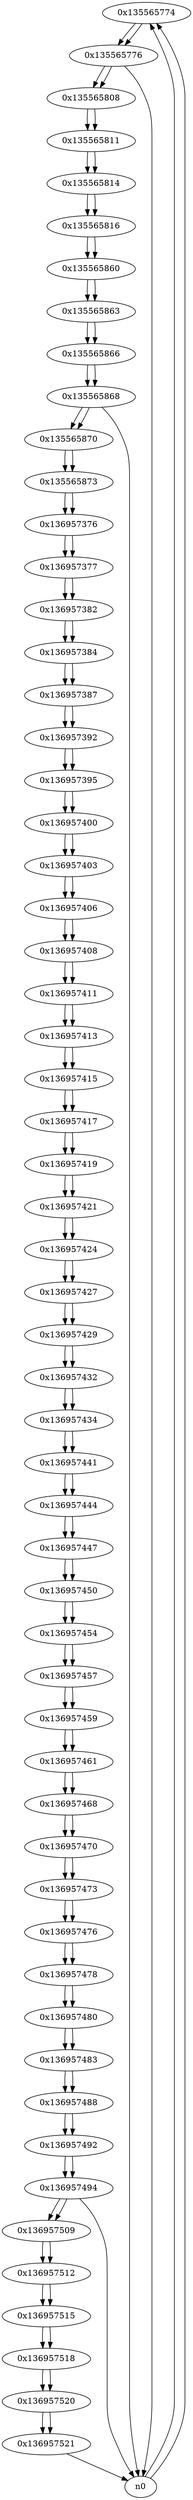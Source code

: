 digraph G{
/* nodes */
  n1 [label="0x135565774"]
  n2 [label="0x135565776"]
  n3 [label="0x135565808"]
  n4 [label="0x135565811"]
  n5 [label="0x135565814"]
  n6 [label="0x135565816"]
  n7 [label="0x135565860"]
  n8 [label="0x135565863"]
  n9 [label="0x135565866"]
  n10 [label="0x135565868"]
  n11 [label="0x135565870"]
  n12 [label="0x135565873"]
  n13 [label="0x136957376"]
  n14 [label="0x136957377"]
  n15 [label="0x136957382"]
  n16 [label="0x136957384"]
  n17 [label="0x136957387"]
  n18 [label="0x136957392"]
  n19 [label="0x136957395"]
  n20 [label="0x136957400"]
  n21 [label="0x136957403"]
  n22 [label="0x136957406"]
  n23 [label="0x136957408"]
  n24 [label="0x136957411"]
  n25 [label="0x136957413"]
  n26 [label="0x136957415"]
  n27 [label="0x136957417"]
  n28 [label="0x136957419"]
  n29 [label="0x136957421"]
  n30 [label="0x136957424"]
  n31 [label="0x136957427"]
  n32 [label="0x136957429"]
  n33 [label="0x136957432"]
  n34 [label="0x136957434"]
  n35 [label="0x136957441"]
  n36 [label="0x136957444"]
  n37 [label="0x136957447"]
  n38 [label="0x136957450"]
  n39 [label="0x136957454"]
  n40 [label="0x136957457"]
  n41 [label="0x136957459"]
  n42 [label="0x136957461"]
  n43 [label="0x136957468"]
  n44 [label="0x136957470"]
  n45 [label="0x136957473"]
  n46 [label="0x136957476"]
  n47 [label="0x136957478"]
  n48 [label="0x136957480"]
  n49 [label="0x136957483"]
  n50 [label="0x136957488"]
  n51 [label="0x136957492"]
  n52 [label="0x136957494"]
  n53 [label="0x136957509"]
  n54 [label="0x136957512"]
  n55 [label="0x136957515"]
  n56 [label="0x136957518"]
  n57 [label="0x136957520"]
  n58 [label="0x136957521"]
/* edges */
n1 -> n2;
n0 -> n1;
n0 -> n1;
n2 -> n3;
n2 -> n0;
n1 -> n2;
n3 -> n4;
n2 -> n3;
n4 -> n5;
n3 -> n4;
n5 -> n6;
n4 -> n5;
n6 -> n7;
n5 -> n6;
n7 -> n8;
n6 -> n7;
n8 -> n9;
n7 -> n8;
n9 -> n10;
n8 -> n9;
n10 -> n11;
n10 -> n0;
n9 -> n10;
n11 -> n12;
n10 -> n11;
n12 -> n13;
n11 -> n12;
n13 -> n14;
n12 -> n13;
n14 -> n15;
n13 -> n14;
n15 -> n16;
n14 -> n15;
n16 -> n17;
n15 -> n16;
n17 -> n18;
n16 -> n17;
n18 -> n19;
n17 -> n18;
n19 -> n20;
n18 -> n19;
n20 -> n21;
n19 -> n20;
n21 -> n22;
n20 -> n21;
n22 -> n23;
n21 -> n22;
n23 -> n24;
n22 -> n23;
n24 -> n25;
n23 -> n24;
n25 -> n26;
n24 -> n25;
n26 -> n27;
n25 -> n26;
n27 -> n28;
n26 -> n27;
n28 -> n29;
n27 -> n28;
n29 -> n30;
n28 -> n29;
n30 -> n31;
n29 -> n30;
n31 -> n32;
n30 -> n31;
n32 -> n33;
n31 -> n32;
n33 -> n34;
n32 -> n33;
n34 -> n35;
n33 -> n34;
n35 -> n36;
n34 -> n35;
n36 -> n37;
n35 -> n36;
n37 -> n38;
n36 -> n37;
n38 -> n39;
n37 -> n38;
n39 -> n40;
n38 -> n39;
n40 -> n41;
n39 -> n40;
n41 -> n42;
n40 -> n41;
n42 -> n43;
n41 -> n42;
n43 -> n44;
n42 -> n43;
n44 -> n45;
n43 -> n44;
n45 -> n46;
n44 -> n45;
n46 -> n47;
n45 -> n46;
n47 -> n48;
n46 -> n47;
n48 -> n49;
n47 -> n48;
n49 -> n50;
n48 -> n49;
n50 -> n51;
n49 -> n50;
n51 -> n52;
n50 -> n51;
n52 -> n53;
n52 -> n0;
n51 -> n52;
n53 -> n54;
n52 -> n53;
n54 -> n55;
n53 -> n54;
n55 -> n56;
n54 -> n55;
n56 -> n57;
n55 -> n56;
n57 -> n58;
n56 -> n57;
n58 -> n0;
n57 -> n58;
}
